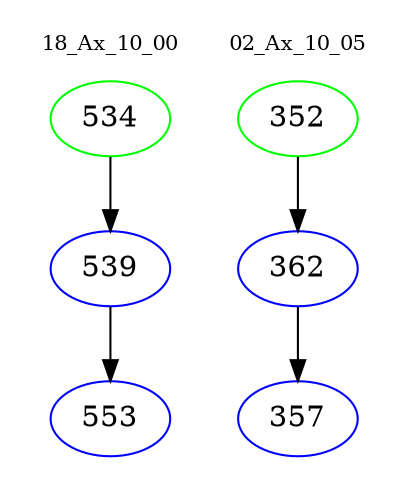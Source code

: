 digraph{
subgraph cluster_0 {
color = white
label = "18_Ax_10_00";
fontsize=10;
T0_534 [label="534", color="green"]
T0_534 -> T0_539 [color="black"]
T0_539 [label="539", color="blue"]
T0_539 -> T0_553 [color="black"]
T0_553 [label="553", color="blue"]
}
subgraph cluster_1 {
color = white
label = "02_Ax_10_05";
fontsize=10;
T1_352 [label="352", color="green"]
T1_352 -> T1_362 [color="black"]
T1_362 [label="362", color="blue"]
T1_362 -> T1_357 [color="black"]
T1_357 [label="357", color="blue"]
}
}
